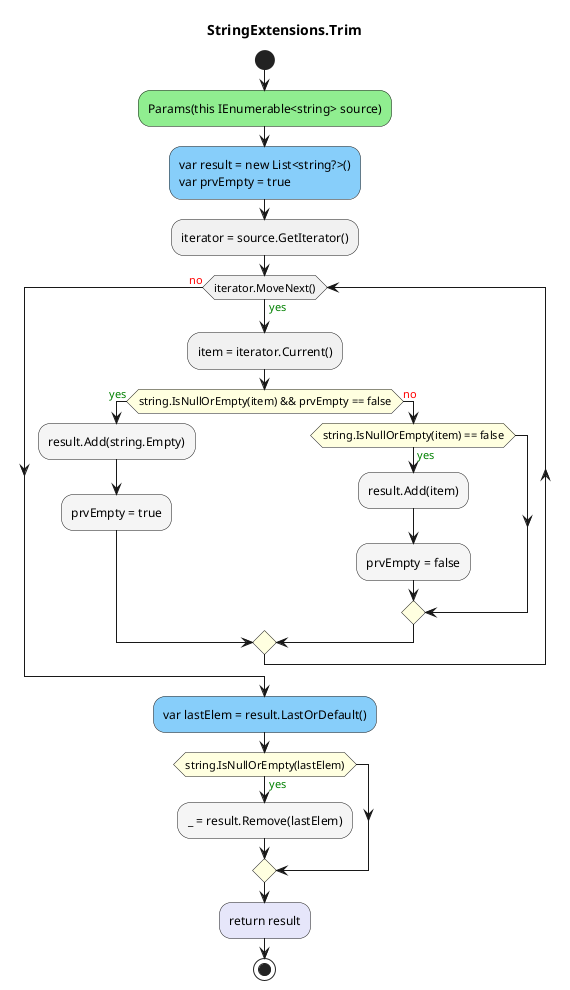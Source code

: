 @startuml StringExtensions.Trim
title StringExtensions.Trim
start
#LightGreen:Params(this IEnumerable<string> source);
#LightSkyBlue:var result = new List<string?>()\nvar prvEmpty = true;
:iterator = source.GetIterator();
while (iterator.MoveNext()) is (<color:green>yes)
:item = iterator.Current();
            #LightYellow:if (string.IsNullOrEmpty(item) && prvEmpty == false) then (<color:green>yes)
                    #WhiteSmoke:result.Add(string.Empty);
                    #WhiteSmoke:prvEmpty = true;
                else (<color:red>no)
                    #LightYellow:if (string.IsNullOrEmpty(item) == false) then (<color:green>yes)
                            #WhiteSmoke:result.Add(item);
                            #WhiteSmoke:prvEmpty = false;
                    endif
            endif
endwhile (<color:red>no)
#LightSkyBlue:var lastElem = result.LastOrDefault();
#LightYellow:if (string.IsNullOrEmpty(lastElem)) then (<color:green>yes)
        #WhiteSmoke:_ = result.Remove(lastElem);
endif
#Lavender:return result;
stop
@enduml
